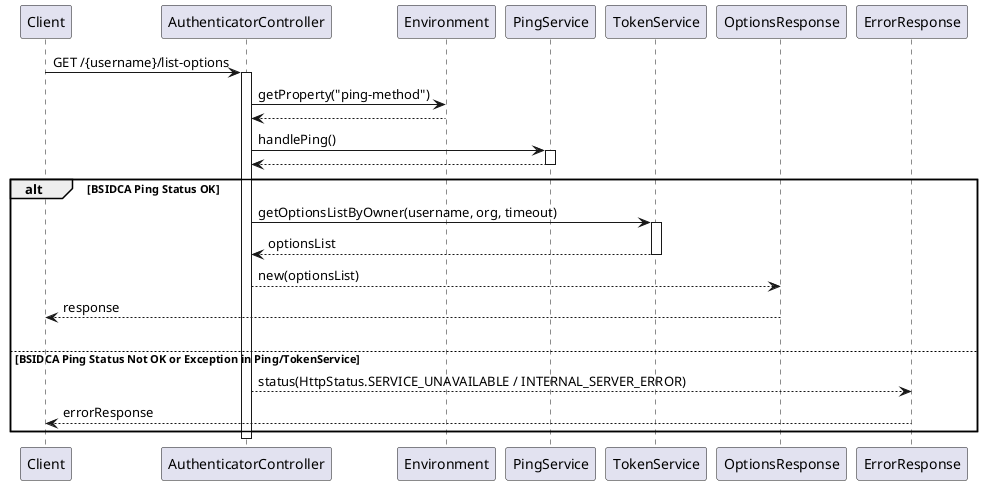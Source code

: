 @startuml authenticate_controller_list_options_sequence
participant Client
participant "AuthenticatorController" as Controller
participant "Environment" as Env
participant "PingService" as BsidcaPingService
participant "TokenService" as TokenService
participant "OptionsResponse" as RespEntityOptions
participant "ErrorResponse" as RespEntityError

Client -> Controller : GET /{username}/list-options
activate Controller

Controller -> Env : getProperty("ping-method")
Env --> Controller

Controller -> BsidcaPingService : handlePing()
activate BsidcaPingService
BsidcaPingService --> Controller
deactivate BsidcaPingService

alt BSIDCA Ping Status OK
    Controller -> TokenService : getOptionsListByOwner(username, org, timeout)
    activate TokenService
    TokenService --> Controller : optionsList
    deactivate TokenService

    Controller --> RespEntityOptions : new(optionsList)
    RespEntityOptions --> Client : response
    |||
else BSIDCA Ping Status Not OK or Exception in Ping/TokenService
    Controller --> RespEntityError : status(HttpStatus.SERVICE_UNAVAILABLE / INTERNAL_SERVER_ERROR)
    RespEntityError --> Client : errorResponse
end

deactivate Controller
@enduml
